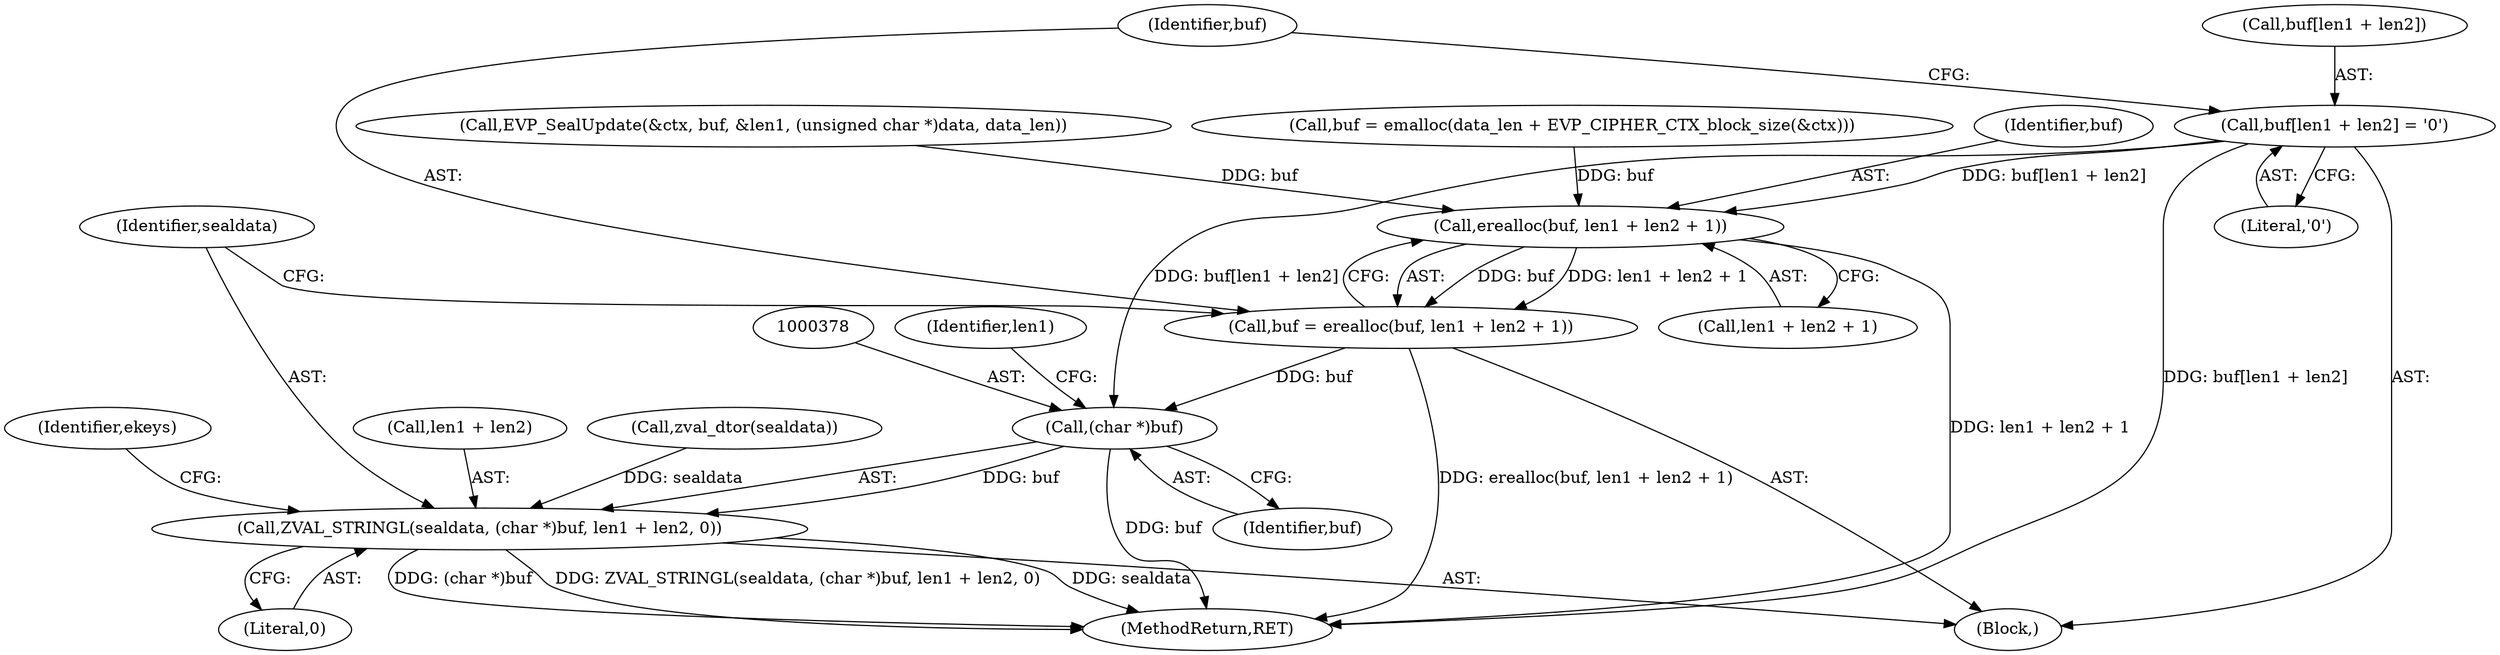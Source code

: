 digraph "0_php_89637c6b41b510c20d262c17483f582f115c66d6@array" {
"1000359" [label="(Call,buf[len1 + len2] = '\0')"];
"1000368" [label="(Call,erealloc(buf, len1 + len2 + 1))"];
"1000366" [label="(Call,buf = erealloc(buf, len1 + len2 + 1))"];
"1000377" [label="(Call,(char *)buf)"];
"1000375" [label="(Call,ZVAL_STRINGL(sealdata, (char *)buf, len1 + len2, 0))"];
"1000379" [label="(Identifier,buf)"];
"1000368" [label="(Call,erealloc(buf, len1 + len2 + 1))"];
"1000369" [label="(Identifier,buf)"];
"1000380" [label="(Call,len1 + len2)"];
"1000365" [label="(Literal,'\0')"];
"1000504" [label="(MethodReturn,RET)"];
"1000367" [label="(Identifier,buf)"];
"1000360" [label="(Call,buf[len1 + len2])"];
"1000366" [label="(Call,buf = erealloc(buf, len1 + len2 + 1))"];
"1000357" [label="(Call,zval_dtor(sealdata))"];
"1000377" [label="(Call,(char *)buf)"];
"1000383" [label="(Literal,0)"];
"1000324" [label="(Call,EVP_SealUpdate(&ctx, buf, &len1, (unsigned char *)data, data_len))"];
"1000356" [label="(Block,)"];
"1000381" [label="(Identifier,len1)"];
"1000370" [label="(Call,len1 + len2 + 1)"];
"1000359" [label="(Call,buf[len1 + len2] = '\0')"];
"1000385" [label="(Identifier,ekeys)"];
"1000375" [label="(Call,ZVAL_STRINGL(sealdata, (char *)buf, len1 + len2, 0))"];
"1000376" [label="(Identifier,sealdata)"];
"1000300" [label="(Call,buf = emalloc(data_len + EVP_CIPHER_CTX_block_size(&ctx)))"];
"1000359" -> "1000356"  [label="AST: "];
"1000359" -> "1000365"  [label="CFG: "];
"1000360" -> "1000359"  [label="AST: "];
"1000365" -> "1000359"  [label="AST: "];
"1000367" -> "1000359"  [label="CFG: "];
"1000359" -> "1000504"  [label="DDG: buf[len1 + len2]"];
"1000359" -> "1000368"  [label="DDG: buf[len1 + len2]"];
"1000359" -> "1000377"  [label="DDG: buf[len1 + len2]"];
"1000368" -> "1000366"  [label="AST: "];
"1000368" -> "1000370"  [label="CFG: "];
"1000369" -> "1000368"  [label="AST: "];
"1000370" -> "1000368"  [label="AST: "];
"1000366" -> "1000368"  [label="CFG: "];
"1000368" -> "1000504"  [label="DDG: len1 + len2 + 1"];
"1000368" -> "1000366"  [label="DDG: buf"];
"1000368" -> "1000366"  [label="DDG: len1 + len2 + 1"];
"1000300" -> "1000368"  [label="DDG: buf"];
"1000324" -> "1000368"  [label="DDG: buf"];
"1000366" -> "1000356"  [label="AST: "];
"1000367" -> "1000366"  [label="AST: "];
"1000376" -> "1000366"  [label="CFG: "];
"1000366" -> "1000504"  [label="DDG: erealloc(buf, len1 + len2 + 1)"];
"1000366" -> "1000377"  [label="DDG: buf"];
"1000377" -> "1000375"  [label="AST: "];
"1000377" -> "1000379"  [label="CFG: "];
"1000378" -> "1000377"  [label="AST: "];
"1000379" -> "1000377"  [label="AST: "];
"1000381" -> "1000377"  [label="CFG: "];
"1000377" -> "1000504"  [label="DDG: buf"];
"1000377" -> "1000375"  [label="DDG: buf"];
"1000375" -> "1000356"  [label="AST: "];
"1000375" -> "1000383"  [label="CFG: "];
"1000376" -> "1000375"  [label="AST: "];
"1000380" -> "1000375"  [label="AST: "];
"1000383" -> "1000375"  [label="AST: "];
"1000385" -> "1000375"  [label="CFG: "];
"1000375" -> "1000504"  [label="DDG: sealdata"];
"1000375" -> "1000504"  [label="DDG: (char *)buf"];
"1000375" -> "1000504"  [label="DDG: ZVAL_STRINGL(sealdata, (char *)buf, len1 + len2, 0)"];
"1000357" -> "1000375"  [label="DDG: sealdata"];
}
